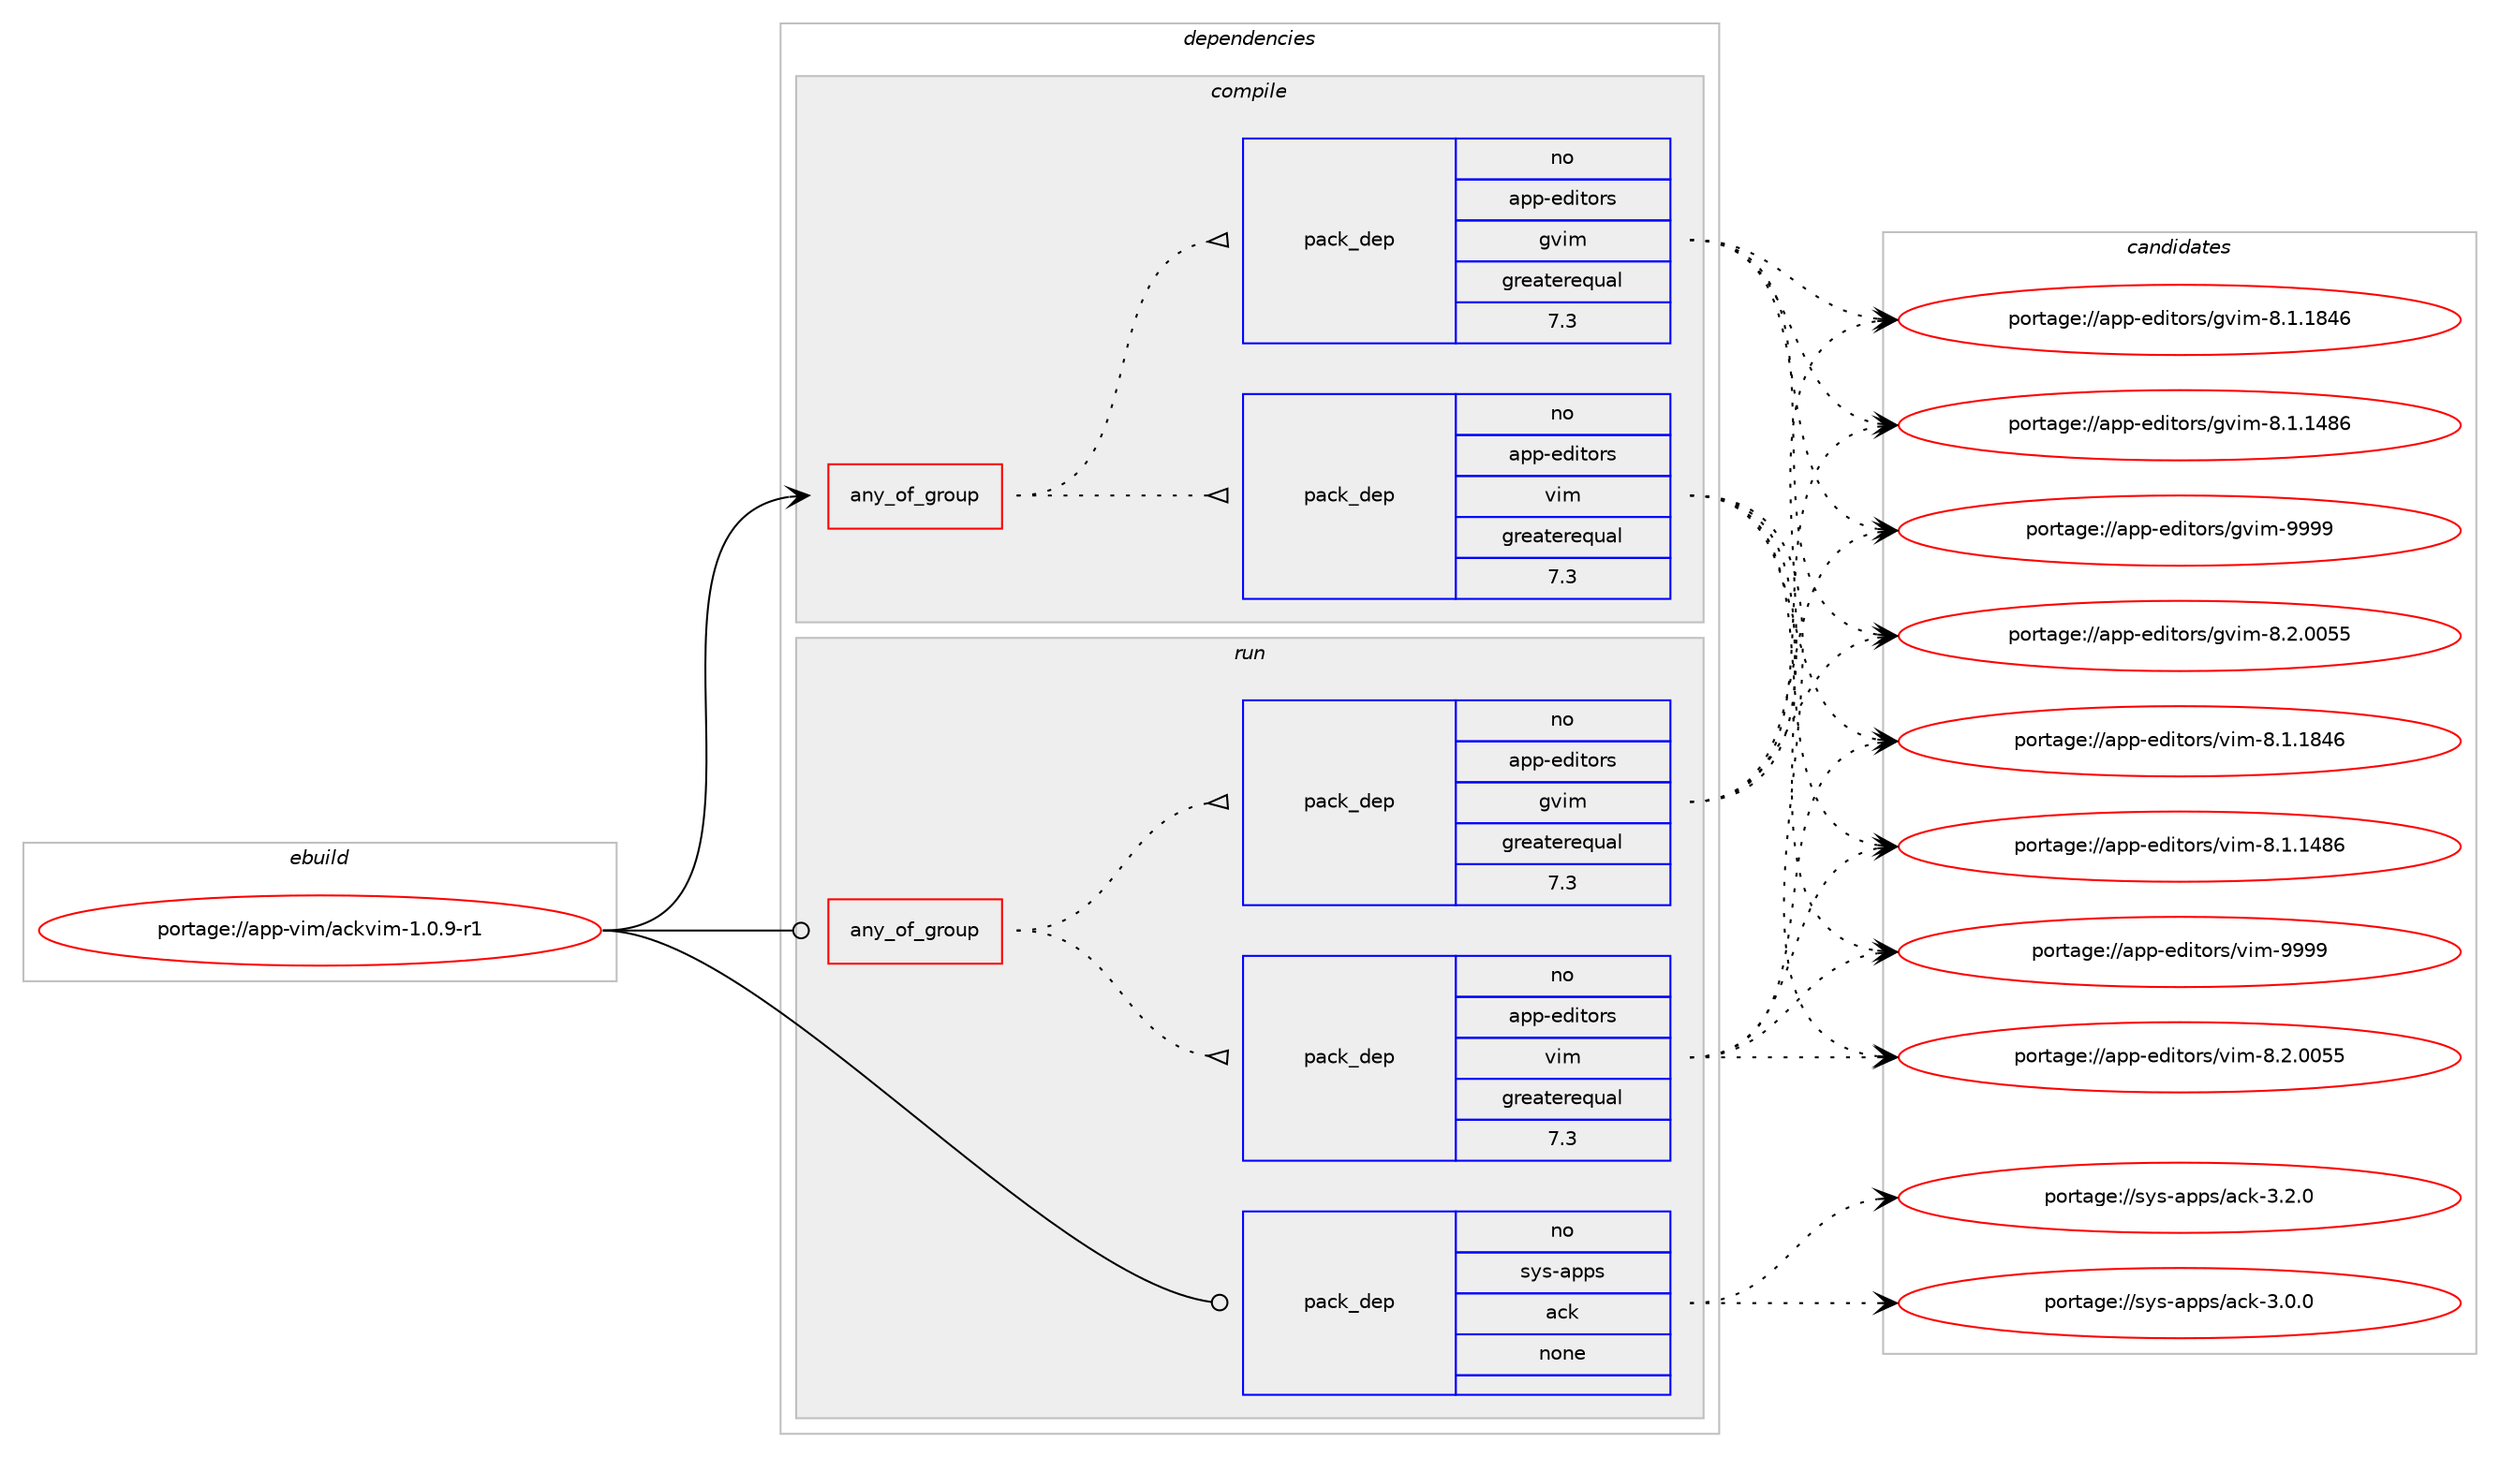 digraph prolog {

# *************
# Graph options
# *************

newrank=true;
concentrate=true;
compound=true;
graph [rankdir=LR,fontname=Helvetica,fontsize=10,ranksep=1.5];#, ranksep=2.5, nodesep=0.2];
edge  [arrowhead=vee];
node  [fontname=Helvetica,fontsize=10];

# **********
# The ebuild
# **********

subgraph cluster_leftcol {
color=gray;
label=<<i>ebuild</i>>;
id [label="portage://app-vim/ackvim-1.0.9-r1", color=red, width=4, href="../app-vim/ackvim-1.0.9-r1.svg"];
}

# ****************
# The dependencies
# ****************

subgraph cluster_midcol {
color=gray;
label=<<i>dependencies</i>>;
subgraph cluster_compile {
fillcolor="#eeeeee";
style=filled;
label=<<i>compile</i>>;
subgraph any7604 {
dependency590590 [label=<<TABLE BORDER="0" CELLBORDER="1" CELLSPACING="0" CELLPADDING="4"><TR><TD CELLPADDING="10">any_of_group</TD></TR></TABLE>>, shape=none, color=red];subgraph pack443535 {
dependency590591 [label=<<TABLE BORDER="0" CELLBORDER="1" CELLSPACING="0" CELLPADDING="4" WIDTH="220"><TR><TD ROWSPAN="6" CELLPADDING="30">pack_dep</TD></TR><TR><TD WIDTH="110">no</TD></TR><TR><TD>app-editors</TD></TR><TR><TD>vim</TD></TR><TR><TD>greaterequal</TD></TR><TR><TD>7.3</TD></TR></TABLE>>, shape=none, color=blue];
}
dependency590590:e -> dependency590591:w [weight=20,style="dotted",arrowhead="oinv"];
subgraph pack443536 {
dependency590592 [label=<<TABLE BORDER="0" CELLBORDER="1" CELLSPACING="0" CELLPADDING="4" WIDTH="220"><TR><TD ROWSPAN="6" CELLPADDING="30">pack_dep</TD></TR><TR><TD WIDTH="110">no</TD></TR><TR><TD>app-editors</TD></TR><TR><TD>gvim</TD></TR><TR><TD>greaterequal</TD></TR><TR><TD>7.3</TD></TR></TABLE>>, shape=none, color=blue];
}
dependency590590:e -> dependency590592:w [weight=20,style="dotted",arrowhead="oinv"];
}
id:e -> dependency590590:w [weight=20,style="solid",arrowhead="vee"];
}
subgraph cluster_compileandrun {
fillcolor="#eeeeee";
style=filled;
label=<<i>compile and run</i>>;
}
subgraph cluster_run {
fillcolor="#eeeeee";
style=filled;
label=<<i>run</i>>;
subgraph any7605 {
dependency590593 [label=<<TABLE BORDER="0" CELLBORDER="1" CELLSPACING="0" CELLPADDING="4"><TR><TD CELLPADDING="10">any_of_group</TD></TR></TABLE>>, shape=none, color=red];subgraph pack443537 {
dependency590594 [label=<<TABLE BORDER="0" CELLBORDER="1" CELLSPACING="0" CELLPADDING="4" WIDTH="220"><TR><TD ROWSPAN="6" CELLPADDING="30">pack_dep</TD></TR><TR><TD WIDTH="110">no</TD></TR><TR><TD>app-editors</TD></TR><TR><TD>vim</TD></TR><TR><TD>greaterequal</TD></TR><TR><TD>7.3</TD></TR></TABLE>>, shape=none, color=blue];
}
dependency590593:e -> dependency590594:w [weight=20,style="dotted",arrowhead="oinv"];
subgraph pack443538 {
dependency590595 [label=<<TABLE BORDER="0" CELLBORDER="1" CELLSPACING="0" CELLPADDING="4" WIDTH="220"><TR><TD ROWSPAN="6" CELLPADDING="30">pack_dep</TD></TR><TR><TD WIDTH="110">no</TD></TR><TR><TD>app-editors</TD></TR><TR><TD>gvim</TD></TR><TR><TD>greaterequal</TD></TR><TR><TD>7.3</TD></TR></TABLE>>, shape=none, color=blue];
}
dependency590593:e -> dependency590595:w [weight=20,style="dotted",arrowhead="oinv"];
}
id:e -> dependency590593:w [weight=20,style="solid",arrowhead="odot"];
subgraph pack443539 {
dependency590596 [label=<<TABLE BORDER="0" CELLBORDER="1" CELLSPACING="0" CELLPADDING="4" WIDTH="220"><TR><TD ROWSPAN="6" CELLPADDING="30">pack_dep</TD></TR><TR><TD WIDTH="110">no</TD></TR><TR><TD>sys-apps</TD></TR><TR><TD>ack</TD></TR><TR><TD>none</TD></TR><TR><TD></TD></TR></TABLE>>, shape=none, color=blue];
}
id:e -> dependency590596:w [weight=20,style="solid",arrowhead="odot"];
}
}

# **************
# The candidates
# **************

subgraph cluster_choices {
rank=same;
color=gray;
label=<<i>candidates</i>>;

subgraph choice443535 {
color=black;
nodesep=1;
choice9711211245101100105116111114115471181051094557575757 [label="portage://app-editors/vim-9999", color=red, width=4,href="../app-editors/vim-9999.svg"];
choice971121124510110010511611111411547118105109455646504648485353 [label="portage://app-editors/vim-8.2.0055", color=red, width=4,href="../app-editors/vim-8.2.0055.svg"];
choice971121124510110010511611111411547118105109455646494649565254 [label="portage://app-editors/vim-8.1.1846", color=red, width=4,href="../app-editors/vim-8.1.1846.svg"];
choice971121124510110010511611111411547118105109455646494649525654 [label="portage://app-editors/vim-8.1.1486", color=red, width=4,href="../app-editors/vim-8.1.1486.svg"];
dependency590591:e -> choice9711211245101100105116111114115471181051094557575757:w [style=dotted,weight="100"];
dependency590591:e -> choice971121124510110010511611111411547118105109455646504648485353:w [style=dotted,weight="100"];
dependency590591:e -> choice971121124510110010511611111411547118105109455646494649565254:w [style=dotted,weight="100"];
dependency590591:e -> choice971121124510110010511611111411547118105109455646494649525654:w [style=dotted,weight="100"];
}
subgraph choice443536 {
color=black;
nodesep=1;
choice9711211245101100105116111114115471031181051094557575757 [label="portage://app-editors/gvim-9999", color=red, width=4,href="../app-editors/gvim-9999.svg"];
choice971121124510110010511611111411547103118105109455646504648485353 [label="portage://app-editors/gvim-8.2.0055", color=red, width=4,href="../app-editors/gvim-8.2.0055.svg"];
choice971121124510110010511611111411547103118105109455646494649565254 [label="portage://app-editors/gvim-8.1.1846", color=red, width=4,href="../app-editors/gvim-8.1.1846.svg"];
choice971121124510110010511611111411547103118105109455646494649525654 [label="portage://app-editors/gvim-8.1.1486", color=red, width=4,href="../app-editors/gvim-8.1.1486.svg"];
dependency590592:e -> choice9711211245101100105116111114115471031181051094557575757:w [style=dotted,weight="100"];
dependency590592:e -> choice971121124510110010511611111411547103118105109455646504648485353:w [style=dotted,weight="100"];
dependency590592:e -> choice971121124510110010511611111411547103118105109455646494649565254:w [style=dotted,weight="100"];
dependency590592:e -> choice971121124510110010511611111411547103118105109455646494649525654:w [style=dotted,weight="100"];
}
subgraph choice443537 {
color=black;
nodesep=1;
choice9711211245101100105116111114115471181051094557575757 [label="portage://app-editors/vim-9999", color=red, width=4,href="../app-editors/vim-9999.svg"];
choice971121124510110010511611111411547118105109455646504648485353 [label="portage://app-editors/vim-8.2.0055", color=red, width=4,href="../app-editors/vim-8.2.0055.svg"];
choice971121124510110010511611111411547118105109455646494649565254 [label="portage://app-editors/vim-8.1.1846", color=red, width=4,href="../app-editors/vim-8.1.1846.svg"];
choice971121124510110010511611111411547118105109455646494649525654 [label="portage://app-editors/vim-8.1.1486", color=red, width=4,href="../app-editors/vim-8.1.1486.svg"];
dependency590594:e -> choice9711211245101100105116111114115471181051094557575757:w [style=dotted,weight="100"];
dependency590594:e -> choice971121124510110010511611111411547118105109455646504648485353:w [style=dotted,weight="100"];
dependency590594:e -> choice971121124510110010511611111411547118105109455646494649565254:w [style=dotted,weight="100"];
dependency590594:e -> choice971121124510110010511611111411547118105109455646494649525654:w [style=dotted,weight="100"];
}
subgraph choice443538 {
color=black;
nodesep=1;
choice9711211245101100105116111114115471031181051094557575757 [label="portage://app-editors/gvim-9999", color=red, width=4,href="../app-editors/gvim-9999.svg"];
choice971121124510110010511611111411547103118105109455646504648485353 [label="portage://app-editors/gvim-8.2.0055", color=red, width=4,href="../app-editors/gvim-8.2.0055.svg"];
choice971121124510110010511611111411547103118105109455646494649565254 [label="portage://app-editors/gvim-8.1.1846", color=red, width=4,href="../app-editors/gvim-8.1.1846.svg"];
choice971121124510110010511611111411547103118105109455646494649525654 [label="portage://app-editors/gvim-8.1.1486", color=red, width=4,href="../app-editors/gvim-8.1.1486.svg"];
dependency590595:e -> choice9711211245101100105116111114115471031181051094557575757:w [style=dotted,weight="100"];
dependency590595:e -> choice971121124510110010511611111411547103118105109455646504648485353:w [style=dotted,weight="100"];
dependency590595:e -> choice971121124510110010511611111411547103118105109455646494649565254:w [style=dotted,weight="100"];
dependency590595:e -> choice971121124510110010511611111411547103118105109455646494649525654:w [style=dotted,weight="100"];
}
subgraph choice443539 {
color=black;
nodesep=1;
choice1151211154597112112115479799107455146504648 [label="portage://sys-apps/ack-3.2.0", color=red, width=4,href="../sys-apps/ack-3.2.0.svg"];
choice1151211154597112112115479799107455146484648 [label="portage://sys-apps/ack-3.0.0", color=red, width=4,href="../sys-apps/ack-3.0.0.svg"];
dependency590596:e -> choice1151211154597112112115479799107455146504648:w [style=dotted,weight="100"];
dependency590596:e -> choice1151211154597112112115479799107455146484648:w [style=dotted,weight="100"];
}
}

}

